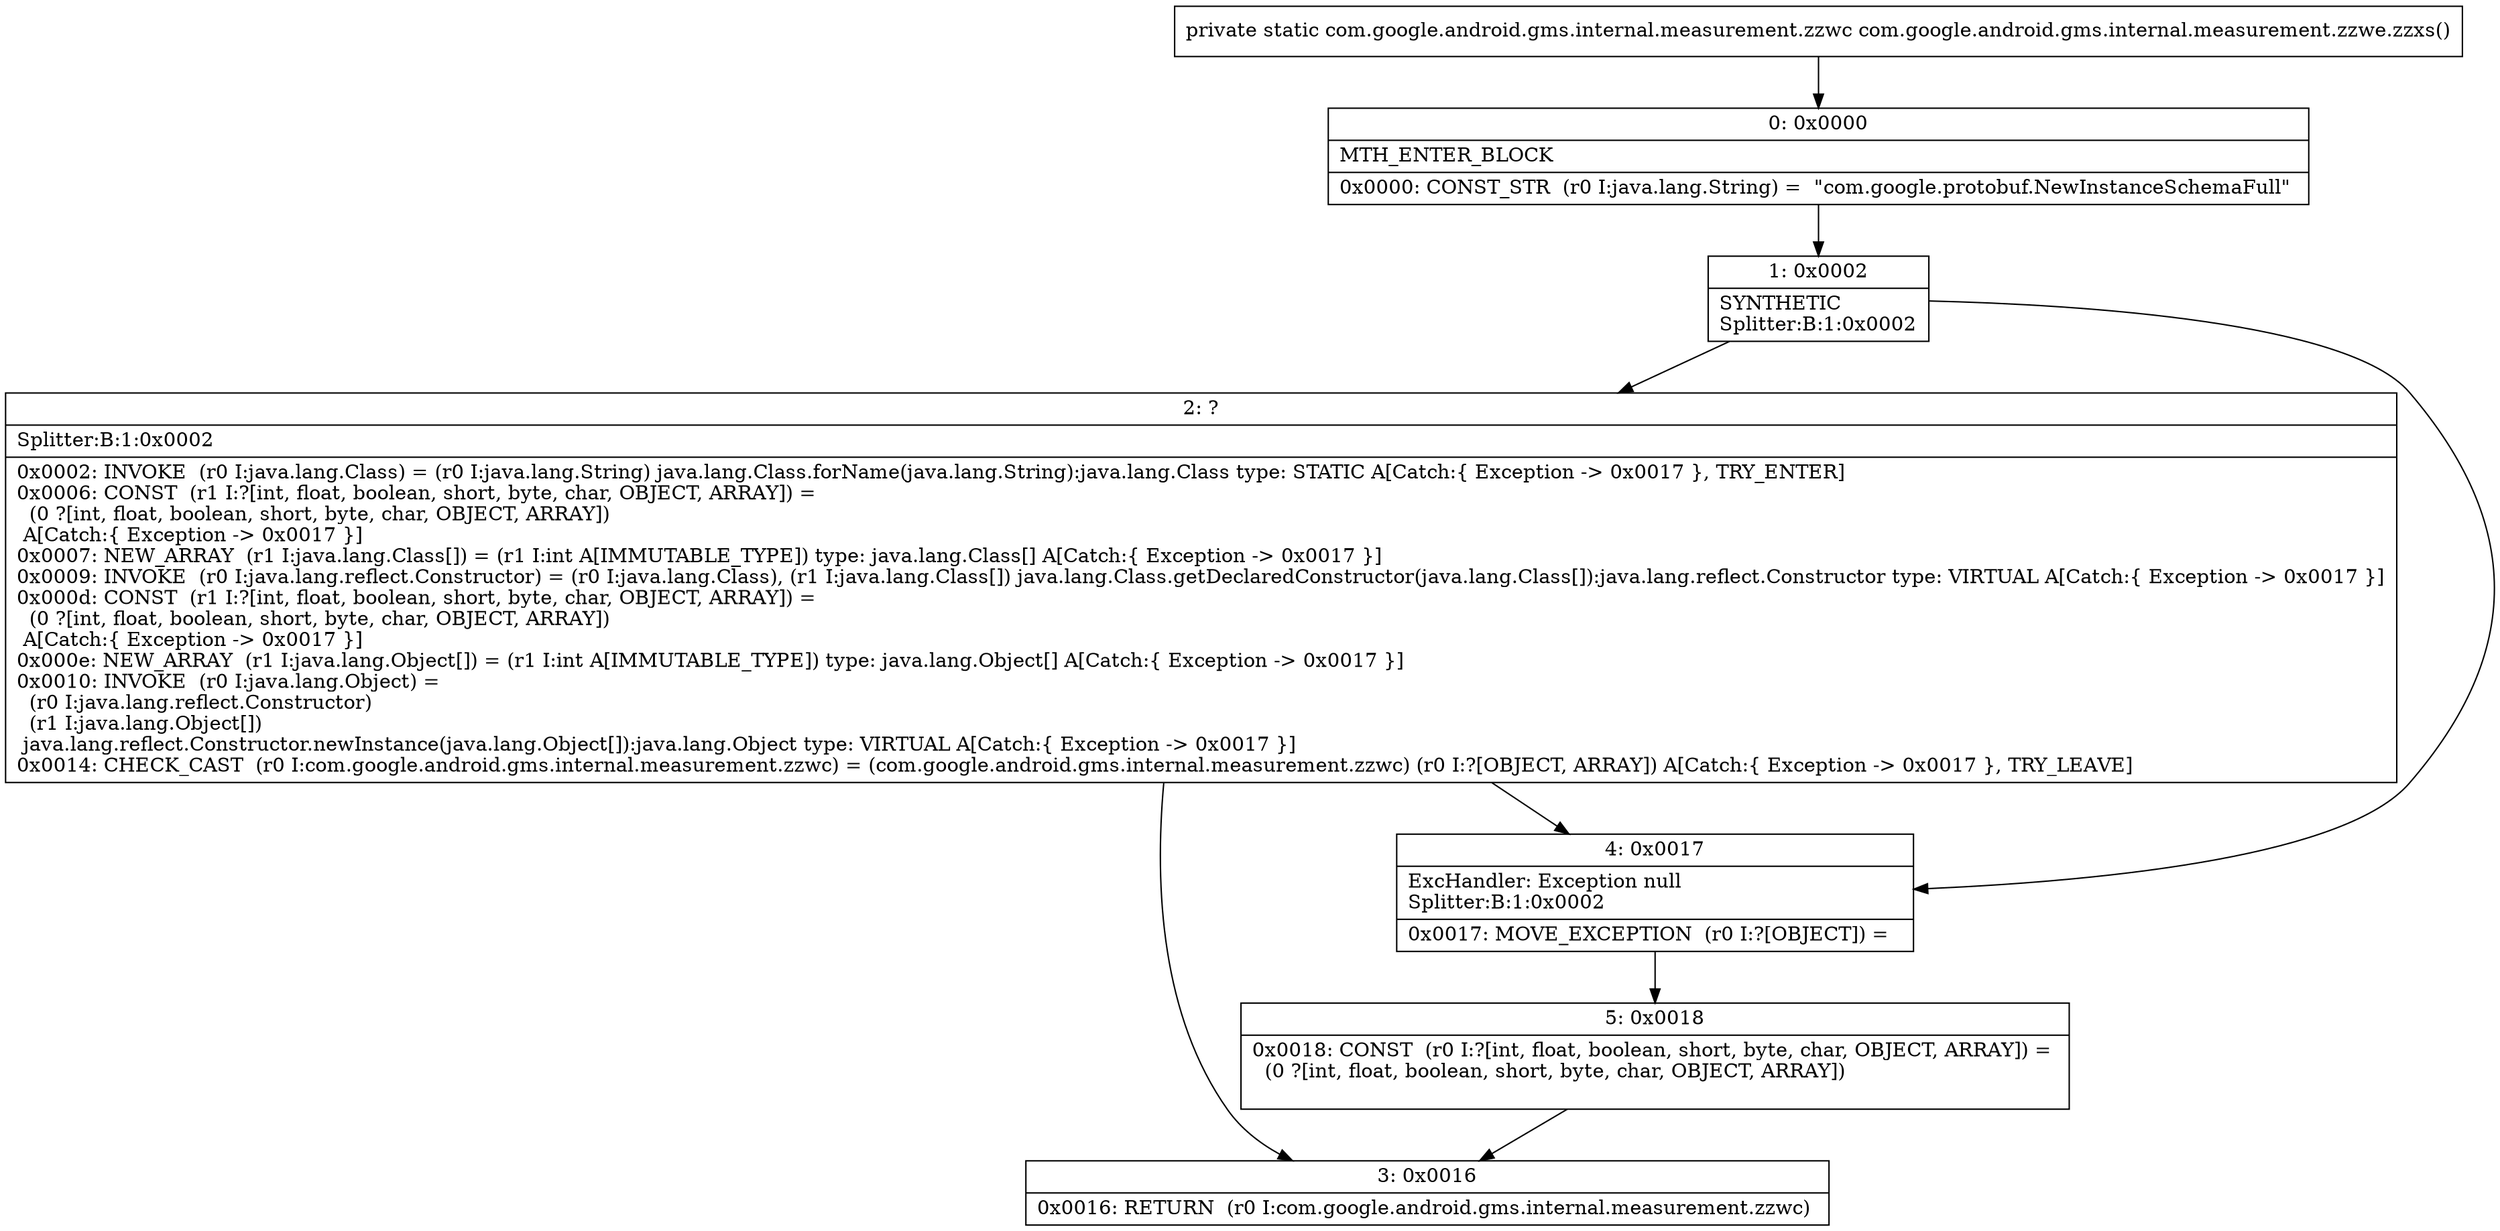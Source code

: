 digraph "CFG forcom.google.android.gms.internal.measurement.zzwe.zzxs()Lcom\/google\/android\/gms\/internal\/measurement\/zzwc;" {
Node_0 [shape=record,label="{0\:\ 0x0000|MTH_ENTER_BLOCK\l|0x0000: CONST_STR  (r0 I:java.lang.String) =  \"com.google.protobuf.NewInstanceSchemaFull\" \l}"];
Node_1 [shape=record,label="{1\:\ 0x0002|SYNTHETIC\lSplitter:B:1:0x0002\l}"];
Node_2 [shape=record,label="{2\:\ ?|Splitter:B:1:0x0002\l|0x0002: INVOKE  (r0 I:java.lang.Class) = (r0 I:java.lang.String) java.lang.Class.forName(java.lang.String):java.lang.Class type: STATIC A[Catch:\{ Exception \-\> 0x0017 \}, TRY_ENTER]\l0x0006: CONST  (r1 I:?[int, float, boolean, short, byte, char, OBJECT, ARRAY]) = \l  (0 ?[int, float, boolean, short, byte, char, OBJECT, ARRAY])\l A[Catch:\{ Exception \-\> 0x0017 \}]\l0x0007: NEW_ARRAY  (r1 I:java.lang.Class[]) = (r1 I:int A[IMMUTABLE_TYPE]) type: java.lang.Class[] A[Catch:\{ Exception \-\> 0x0017 \}]\l0x0009: INVOKE  (r0 I:java.lang.reflect.Constructor) = (r0 I:java.lang.Class), (r1 I:java.lang.Class[]) java.lang.Class.getDeclaredConstructor(java.lang.Class[]):java.lang.reflect.Constructor type: VIRTUAL A[Catch:\{ Exception \-\> 0x0017 \}]\l0x000d: CONST  (r1 I:?[int, float, boolean, short, byte, char, OBJECT, ARRAY]) = \l  (0 ?[int, float, boolean, short, byte, char, OBJECT, ARRAY])\l A[Catch:\{ Exception \-\> 0x0017 \}]\l0x000e: NEW_ARRAY  (r1 I:java.lang.Object[]) = (r1 I:int A[IMMUTABLE_TYPE]) type: java.lang.Object[] A[Catch:\{ Exception \-\> 0x0017 \}]\l0x0010: INVOKE  (r0 I:java.lang.Object) = \l  (r0 I:java.lang.reflect.Constructor)\l  (r1 I:java.lang.Object[])\l java.lang.reflect.Constructor.newInstance(java.lang.Object[]):java.lang.Object type: VIRTUAL A[Catch:\{ Exception \-\> 0x0017 \}]\l0x0014: CHECK_CAST  (r0 I:com.google.android.gms.internal.measurement.zzwc) = (com.google.android.gms.internal.measurement.zzwc) (r0 I:?[OBJECT, ARRAY]) A[Catch:\{ Exception \-\> 0x0017 \}, TRY_LEAVE]\l}"];
Node_3 [shape=record,label="{3\:\ 0x0016|0x0016: RETURN  (r0 I:com.google.android.gms.internal.measurement.zzwc) \l}"];
Node_4 [shape=record,label="{4\:\ 0x0017|ExcHandler: Exception null\lSplitter:B:1:0x0002\l|0x0017: MOVE_EXCEPTION  (r0 I:?[OBJECT]) =  \l}"];
Node_5 [shape=record,label="{5\:\ 0x0018|0x0018: CONST  (r0 I:?[int, float, boolean, short, byte, char, OBJECT, ARRAY]) = \l  (0 ?[int, float, boolean, short, byte, char, OBJECT, ARRAY])\l \l}"];
MethodNode[shape=record,label="{private static com.google.android.gms.internal.measurement.zzwc com.google.android.gms.internal.measurement.zzwe.zzxs() }"];
MethodNode -> Node_0;
Node_0 -> Node_1;
Node_1 -> Node_2;
Node_1 -> Node_4;
Node_2 -> Node_3;
Node_2 -> Node_4;
Node_4 -> Node_5;
Node_5 -> Node_3;
}

